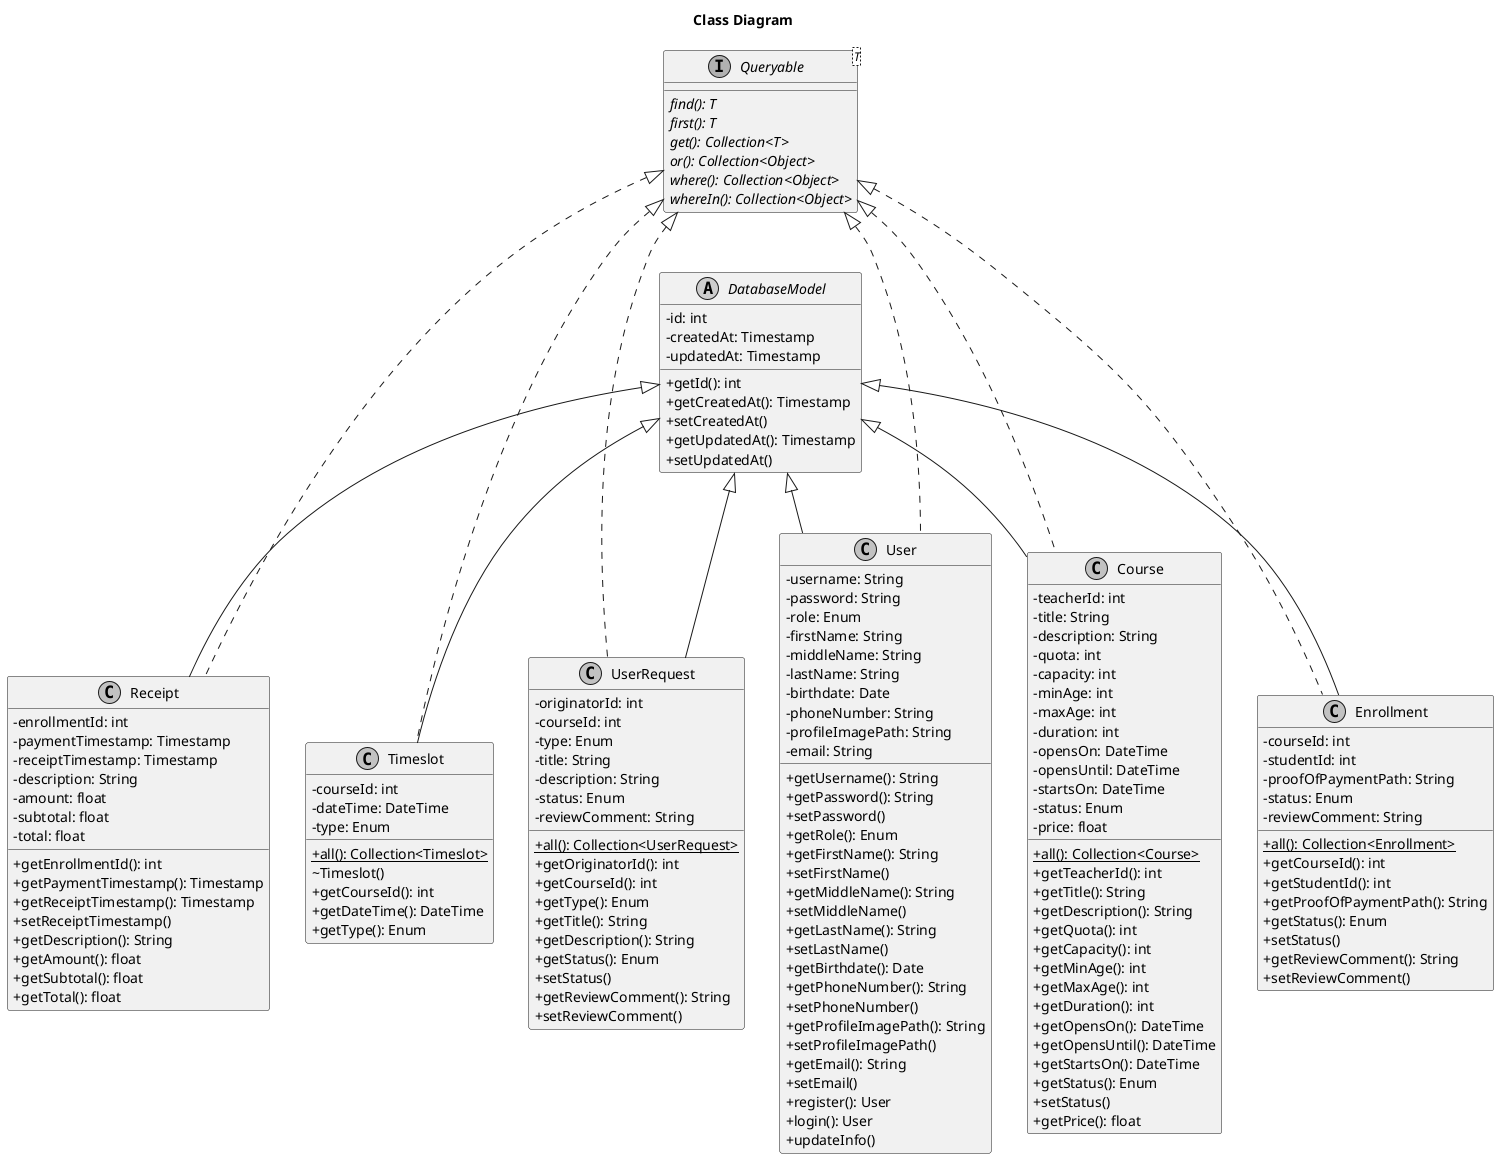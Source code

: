 @startuml
skinparam {
    classAttributeIconSize 0
    monochrome true
    defaultFontName Sarabun
}

title Class Diagram
' mainframe Classes

abstract DatabaseModel {
    {field} -id: int
    {field} -createdAt: Timestamp
    {field} -updatedAt: Timestamp
    {method} +getId(): int
    {method} +getCreatedAt(): Timestamp
    {method} +setCreatedAt()
    {method} +getUpdatedAt(): Timestamp
    {method} +setUpdatedAt()
}

interface "Queryable<T>" as Queryable {
    {abstract} find(): T
    {abstract} first(): T
    {abstract} get(): Collection<T>
    {abstract} or(): Collection<Object>
    {abstract} where(): Collection<Object>
    {abstract} whereIn(): Collection<Object>
}

' class User extends DatabaseModel implements Queryable {
class User {
    {field} -username: String
    {field} -password: String
    {field} -role: Enum
    {field} -firstName: String
    {field} -middleName: String
    {field} -lastName: String
    {field} -birthdate: Date
    {field} -phoneNumber: String
    {field} -profileImagePath: String
    {field} -email: String

    {method} +getUsername(): String
    {method} +getPassword(): String
    {method} +setPassword()
    {method} +getRole(): Enum
    {method} +getFirstName(): String
    {method} +setFirstName()
    {method} +getMiddleName(): String
    {method} +setMiddleName()
    {method} +getLastName(): String
    {method} +setLastName()
    {method} +getBirthdate(): Date
    {method} +getPhoneNumber(): String
    {method} +setPhoneNumber()
    {method} +getProfileImagePath(): String
    {method} +setProfileImagePath()
    {method} +getEmail(): String
    {method} +setEmail()
    {method} +register(): User
    {method} +login(): User
    {method} +updateInfo()
}

' class Course extends DatabaseModel implements Queryable {
class Course {
    {field} -teacherId: int
    {field} -title: String
    {field} -description: String
    {field} -quota: int
    {field} -capacity: int
    {field} -minAge: int
    {field} -maxAge: int
    {field} -duration: int
    {field} -opensOn: DateTime
    {field} -opensUntil: DateTime
    {field} -startsOn: DateTime
    {field} -status: Enum
    {field} -price: float

    {static} +all(): Collection<Course>
    {method} +getTeacherId(): int
    {method} +getTitle(): String
    {method} +getDescription(): String
    {method} +getQuota(): int
    {method} +getCapacity(): int
    {method} +getMinAge(): int
    {method} +getMaxAge(): int
    {method} +getDuration(): int
    {method} +getOpensOn(): DateTime
    {method} +getOpensUntil(): DateTime
    {method} +getStartsOn(): DateTime
    {method} +getStatus(): Enum
    {method} +setStatus()
    {method} +getPrice(): float
}

' class Enrollment extends DatabaseModel implements Queryable {
class Enrollment {
    {field} -courseId: int
    {field} -studentId: int
    {field} -proofOfPaymentPath: String
    {field} -status: Enum
    {field} -reviewComment: String

    {static} +all(): Collection<Enrollment>
    {method} +getCourseId(): int
    {method} +getStudentId(): int
    {method} +getProofOfPaymentPath(): String
    {method} +getStatus(): Enum
    {method} +setStatus()
    {method} +getReviewComment(): String
    {method} +setReviewComment()
}

' class Receipt extends DatabaseModel implements Queryable {
class Receipt {
    {field} -enrollmentId: int
    {field} -paymentTimestamp: Timestamp
    {field} -receiptTimestamp: Timestamp
    {field} -description: String
    {field} -amount: float
    {field} -subtotal: float
    {field} -total: float

    {method} +getEnrollmentId(): int
    {method} +getPaymentTimestamp(): Timestamp
    {method} +getReceiptTimestamp(): Timestamp
    {method} +setReceiptTimestamp()
    {method} +getDescription(): String
    {method} +getAmount(): float
    {method} +getSubtotal(): float
    {method} +getTotal(): float
}

' class Timeslot extends DatabaseModel implements Queryable {
class Timeslot {
    {field} -courseId: int
    {field} -dateTime: DateTime
    {field} -type: Enum

    {static} +all(): Collection<Timeslot>
    {method} ~Timeslot()
    {method} +getCourseId(): int
    {method} +getDateTime(): DateTime
    {method} +getType(): Enum
}

' class UserRequest extends DatabaseModel implements Queryable {
class UserRequest {
    {field} -originatorId: int
    {field} -courseId: int
    {field} -type: Enum
    {field} -title: String
    {field} -description: String
    {field} -status: Enum
    {field} -reviewComment: String

    {static} +all(): Collection<UserRequest>
    {method} +getOriginatorId(): int
    {method} +getCourseId(): int
    {method} +getType(): Enum
    {method} +getTitle(): String
    {method} +getDescription(): String
    {method} +getStatus(): Enum
    {method} +setStatus()
    {method} +getReviewComment(): String
    {method} +setReviewComment()
}

DatabaseModel <|-- User
DatabaseModel <|-- Course
DatabaseModel <|-- Enrollment
DatabaseModel <|-- Receipt
DatabaseModel <|-- Timeslot
DatabaseModel <|-- UserRequest

Queryable <|... User
Queryable <|... Course
Queryable <|... Enrollment
Queryable <|... Receipt
Queryable <|... Timeslot
Queryable <|... UserRequest
@enduml
